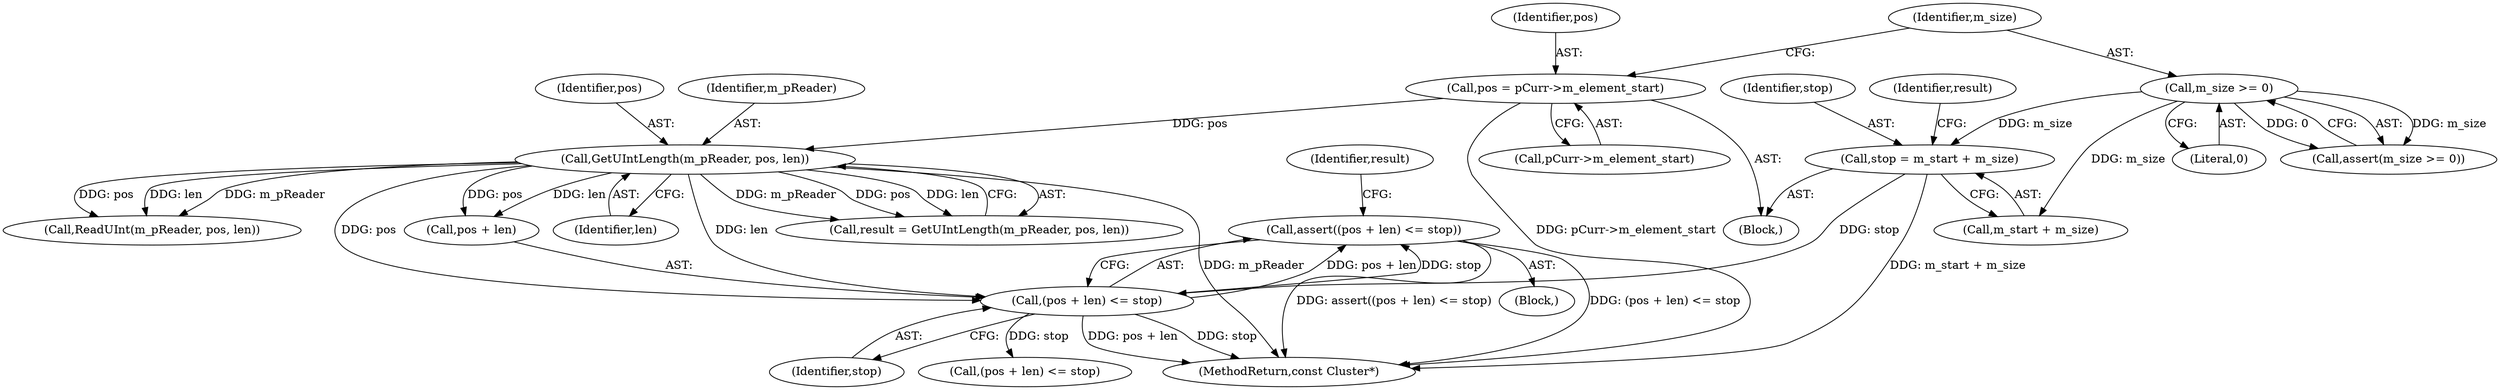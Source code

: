 digraph "0_Android_cc274e2abe8b2a6698a5c47d8aa4bb45f1f9538d_20@API" {
"1000225" [label="(Call,assert((pos + len) <= stop))"];
"1000226" [label="(Call,(pos + len) <= stop)"];
"1000217" [label="(Call,GetUIntLength(m_pReader, pos, len))"];
"1000197" [label="(Call,pos = pCurr->m_element_start)"];
"1000207" [label="(Call,stop = m_start + m_size)"];
"1000203" [label="(Call,m_size >= 0)"];
"1000197" [label="(Call,pos = pCurr->m_element_start)"];
"1000219" [label="(Identifier,pos)"];
"1000230" [label="(Identifier,stop)"];
"1000227" [label="(Call,pos + len)"];
"1000218" [label="(Identifier,m_pReader)"];
"1000233" [label="(Identifier,result)"];
"1000207" [label="(Call,stop = m_start + m_size)"];
"1000205" [label="(Literal,0)"];
"1000225" [label="(Call,assert((pos + len) <= stop))"];
"1000198" [label="(Identifier,pos)"];
"1000208" [label="(Identifier,stop)"];
"1000209" [label="(Call,m_start + m_size)"];
"1000203" [label="(Call,m_size >= 0)"];
"1000226" [label="(Call,(pos + len) <= stop)"];
"1000215" [label="(Call,result = GetUIntLength(m_pReader, pos, len))"];
"1000199" [label="(Call,pCurr->m_element_start)"];
"1000212" [label="(Block,)"];
"1000240" [label="(Call,ReadUInt(m_pReader, pos, len))"];
"1000202" [label="(Call,assert(m_size >= 0))"];
"1000538" [label="(MethodReturn,const Cluster*)"];
"1000217" [label="(Call,GetUIntLength(m_pReader, pos, len))"];
"1000216" [label="(Identifier,result)"];
"1000220" [label="(Identifier,len)"];
"1000204" [label="(Identifier,m_size)"];
"1000127" [label="(Block,)"];
"1000268" [label="(Call,(pos + len) <= stop)"];
"1000225" -> "1000212"  [label="AST: "];
"1000225" -> "1000226"  [label="CFG: "];
"1000226" -> "1000225"  [label="AST: "];
"1000233" -> "1000225"  [label="CFG: "];
"1000225" -> "1000538"  [label="DDG: assert((pos + len) <= stop)"];
"1000225" -> "1000538"  [label="DDG: (pos + len) <= stop"];
"1000226" -> "1000225"  [label="DDG: pos + len"];
"1000226" -> "1000225"  [label="DDG: stop"];
"1000226" -> "1000230"  [label="CFG: "];
"1000227" -> "1000226"  [label="AST: "];
"1000230" -> "1000226"  [label="AST: "];
"1000226" -> "1000538"  [label="DDG: pos + len"];
"1000226" -> "1000538"  [label="DDG: stop"];
"1000217" -> "1000226"  [label="DDG: pos"];
"1000217" -> "1000226"  [label="DDG: len"];
"1000207" -> "1000226"  [label="DDG: stop"];
"1000226" -> "1000268"  [label="DDG: stop"];
"1000217" -> "1000215"  [label="AST: "];
"1000217" -> "1000220"  [label="CFG: "];
"1000218" -> "1000217"  [label="AST: "];
"1000219" -> "1000217"  [label="AST: "];
"1000220" -> "1000217"  [label="AST: "];
"1000215" -> "1000217"  [label="CFG: "];
"1000217" -> "1000538"  [label="DDG: m_pReader"];
"1000217" -> "1000215"  [label="DDG: m_pReader"];
"1000217" -> "1000215"  [label="DDG: pos"];
"1000217" -> "1000215"  [label="DDG: len"];
"1000197" -> "1000217"  [label="DDG: pos"];
"1000217" -> "1000227"  [label="DDG: pos"];
"1000217" -> "1000227"  [label="DDG: len"];
"1000217" -> "1000240"  [label="DDG: m_pReader"];
"1000217" -> "1000240"  [label="DDG: pos"];
"1000217" -> "1000240"  [label="DDG: len"];
"1000197" -> "1000127"  [label="AST: "];
"1000197" -> "1000199"  [label="CFG: "];
"1000198" -> "1000197"  [label="AST: "];
"1000199" -> "1000197"  [label="AST: "];
"1000204" -> "1000197"  [label="CFG: "];
"1000197" -> "1000538"  [label="DDG: pCurr->m_element_start"];
"1000207" -> "1000127"  [label="AST: "];
"1000207" -> "1000209"  [label="CFG: "];
"1000208" -> "1000207"  [label="AST: "];
"1000209" -> "1000207"  [label="AST: "];
"1000216" -> "1000207"  [label="CFG: "];
"1000207" -> "1000538"  [label="DDG: m_start + m_size"];
"1000203" -> "1000207"  [label="DDG: m_size"];
"1000203" -> "1000202"  [label="AST: "];
"1000203" -> "1000205"  [label="CFG: "];
"1000204" -> "1000203"  [label="AST: "];
"1000205" -> "1000203"  [label="AST: "];
"1000202" -> "1000203"  [label="CFG: "];
"1000203" -> "1000202"  [label="DDG: m_size"];
"1000203" -> "1000202"  [label="DDG: 0"];
"1000203" -> "1000209"  [label="DDG: m_size"];
}
